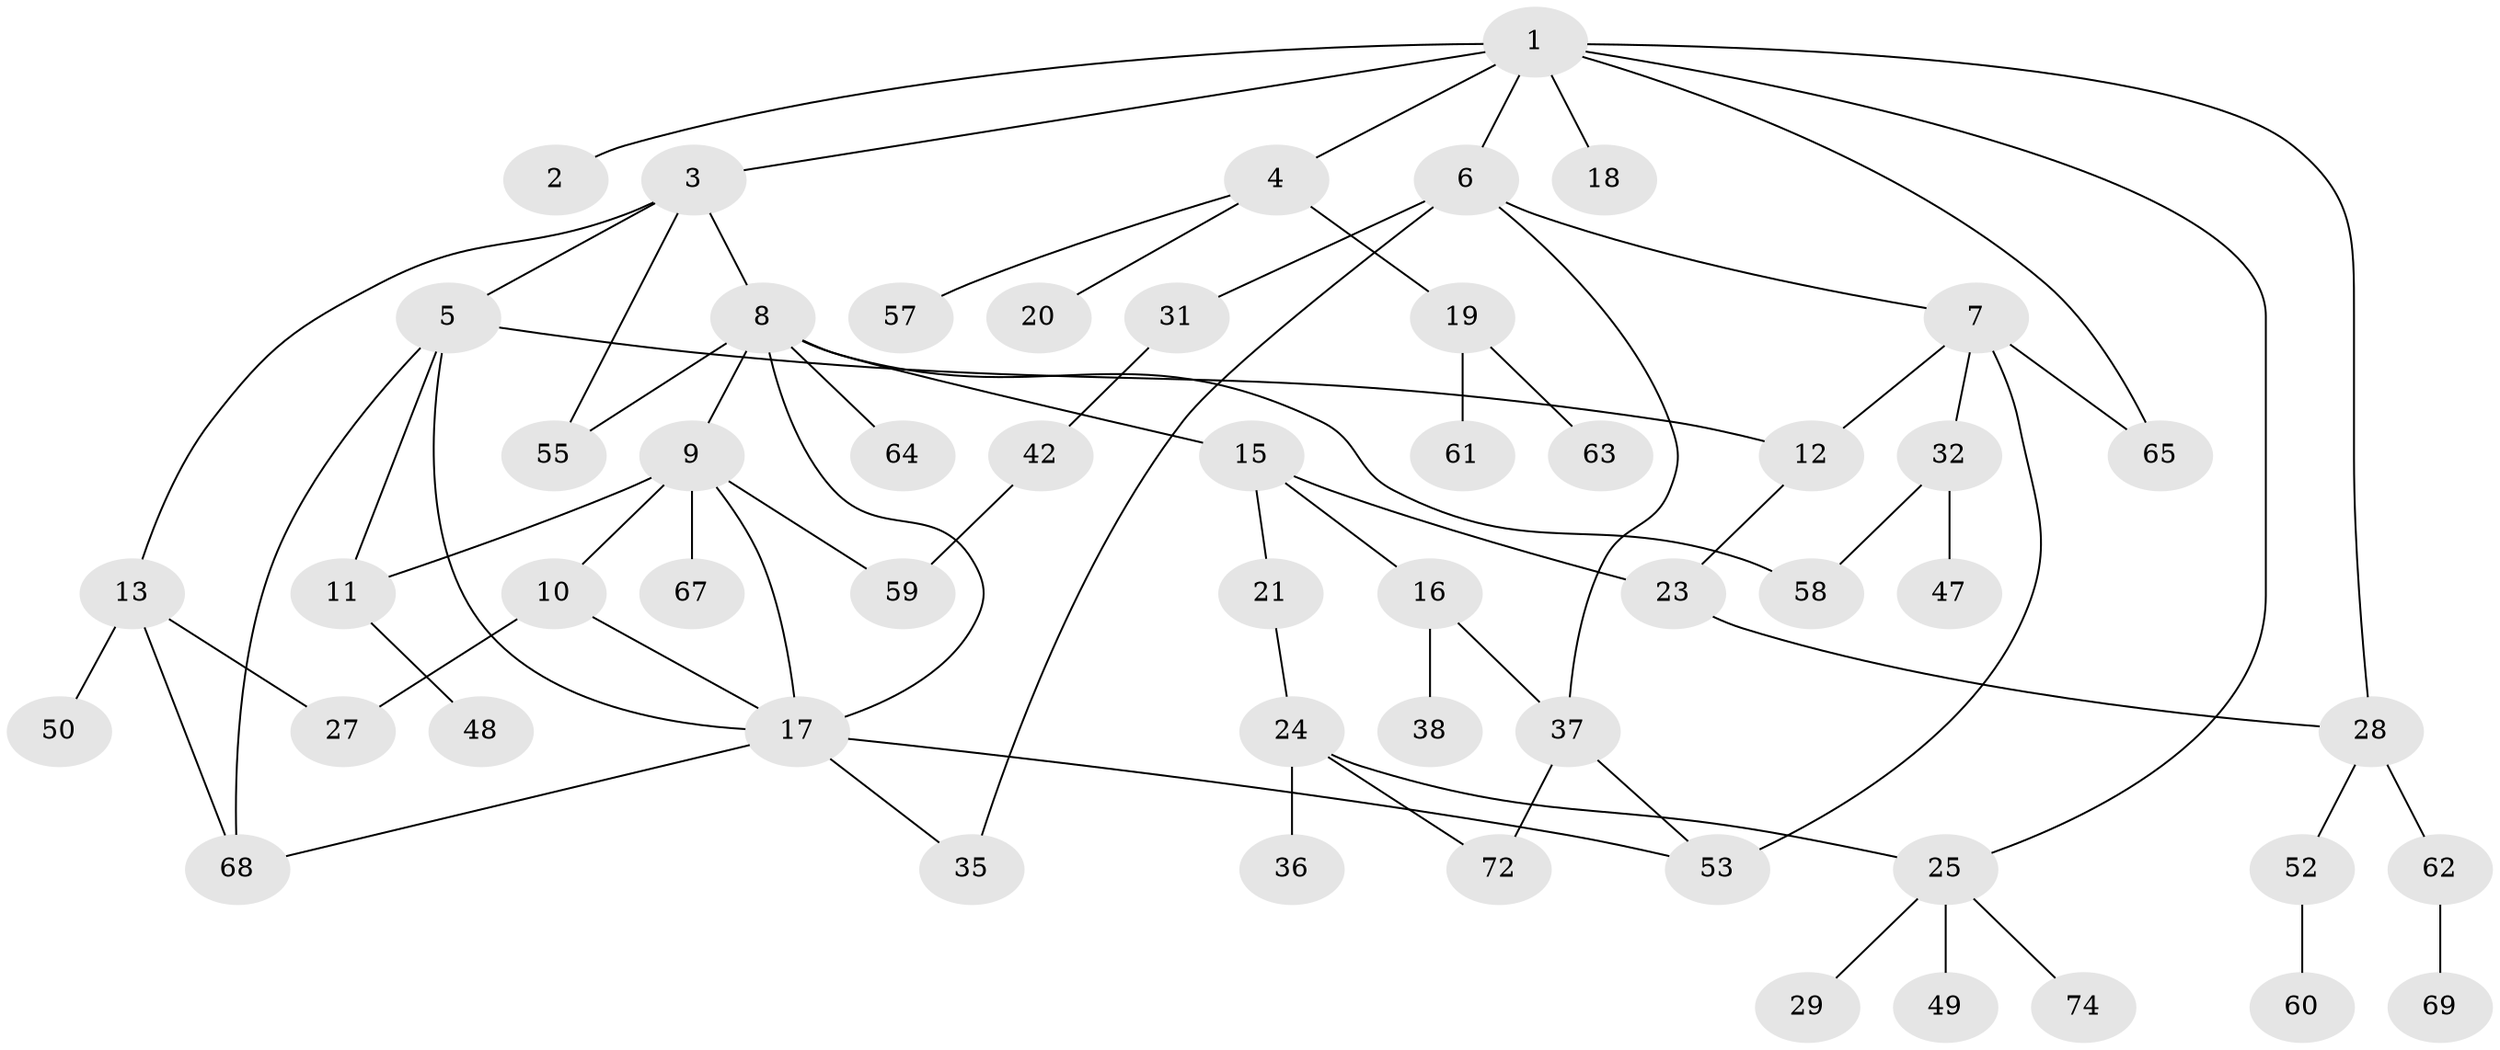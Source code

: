 // original degree distribution, {8: 0.01282051282051282, 2: 0.3333333333333333, 5: 0.05128205128205128, 4: 0.11538461538461539, 7: 0.01282051282051282, 6: 0.02564102564102564, 3: 0.16666666666666666, 1: 0.28205128205128205}
// Generated by graph-tools (version 1.1) at 2025/16/03/04/25 18:16:49]
// undirected, 54 vertices, 73 edges
graph export_dot {
graph [start="1"]
  node [color=gray90,style=filled];
  1;
  2 [super="+56"];
  3;
  4;
  5;
  6 [super="+54"];
  7 [super="+22"];
  8 [super="+41"];
  9;
  10 [super="+51"];
  11 [super="+14"];
  12 [super="+70+77"];
  13;
  15 [super="+43"];
  16;
  17 [super="+33"];
  18;
  19;
  20 [super="+44"];
  21;
  23 [super="+39"];
  24;
  25 [super="+26"];
  27;
  28 [super="+30+45"];
  29;
  31;
  32 [super="+40"];
  35 [super="+46"];
  36;
  37;
  38;
  42 [super="+78"];
  47;
  48;
  49;
  50;
  52;
  53;
  55;
  57;
  58;
  59;
  60;
  61;
  62;
  63;
  64;
  65;
  67 [super="+71"];
  68;
  69;
  72 [super="+75"];
  74 [super="+76"];
  1 -- 2;
  1 -- 3;
  1 -- 4;
  1 -- 6;
  1 -- 18;
  1 -- 28;
  1 -- 65;
  1 -- 25;
  3 -- 5;
  3 -- 8;
  3 -- 13;
  3 -- 55;
  4 -- 19;
  4 -- 20;
  4 -- 57;
  5 -- 12;
  5 -- 68;
  5 -- 17;
  5 -- 11;
  6 -- 7;
  6 -- 31;
  6 -- 35;
  6 -- 37;
  7 -- 53 [weight=2];
  7 -- 12;
  7 -- 32;
  7 -- 65;
  8 -- 9;
  8 -- 15;
  8 -- 58;
  8 -- 64;
  8 -- 17;
  8 -- 55;
  9 -- 10;
  9 -- 11;
  9 -- 17;
  9 -- 59;
  9 -- 67;
  10 -- 17;
  10 -- 27;
  11 -- 48;
  12 -- 23;
  13 -- 27;
  13 -- 50;
  13 -- 68;
  15 -- 16;
  15 -- 21;
  15 -- 23;
  16 -- 37;
  16 -- 38;
  17 -- 35;
  17 -- 53;
  17 -- 68;
  19 -- 61;
  19 -- 63;
  21 -- 24;
  23 -- 28;
  24 -- 25;
  24 -- 36;
  24 -- 72;
  25 -- 29;
  25 -- 74;
  25 -- 49;
  28 -- 62;
  28 -- 52;
  31 -- 42;
  32 -- 47;
  32 -- 58;
  37 -- 53;
  37 -- 72;
  42 -- 59;
  52 -- 60;
  62 -- 69;
}
